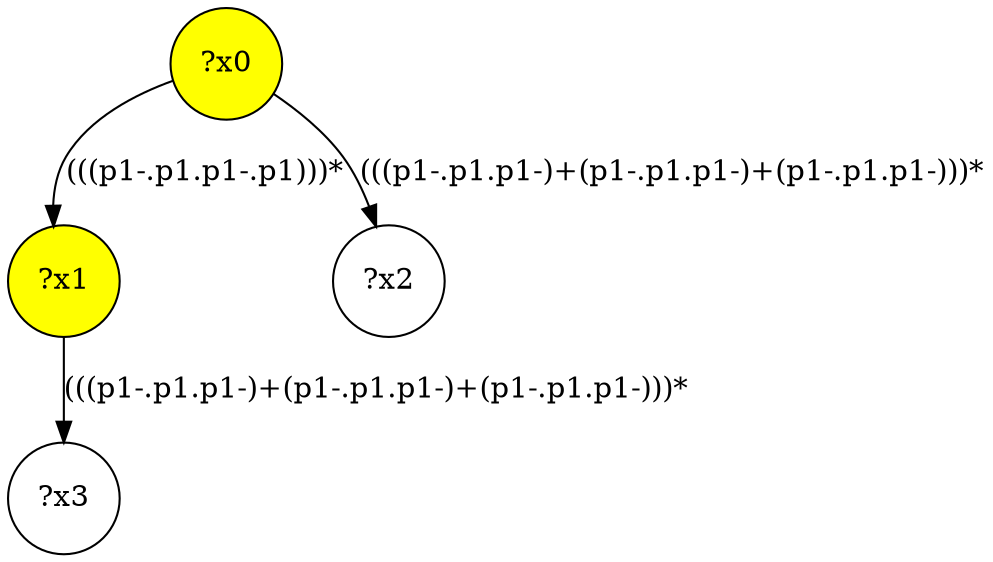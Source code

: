 digraph g {
	x0 [fillcolor="yellow", style="filled," shape=circle, label="?x0"];
	x1 [fillcolor="yellow", style="filled," shape=circle, label="?x1"];
	x0 -> x1 [label="(((p1-.p1.p1-.p1)))*"];
	x2 [shape=circle, label="?x2"];
	x0 -> x2 [label="(((p1-.p1.p1-)+(p1-.p1.p1-)+(p1-.p1.p1-)))*"];
	x3 [shape=circle, label="?x3"];
	x1 -> x3 [label="(((p1-.p1.p1-)+(p1-.p1.p1-)+(p1-.p1.p1-)))*"];
}
